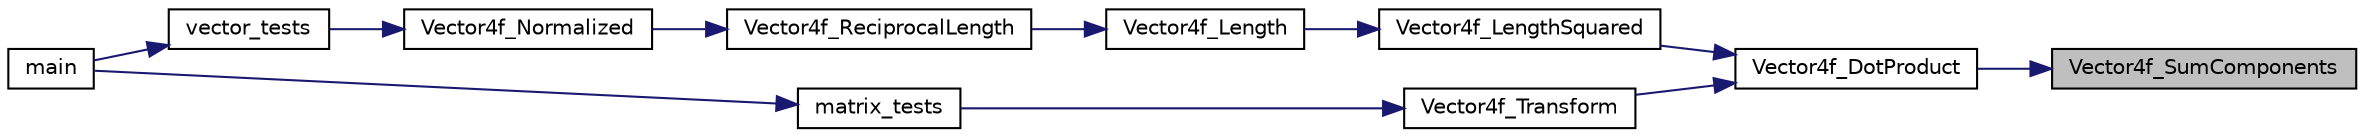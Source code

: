 digraph "Vector4f_SumComponents"
{
 // LATEX_PDF_SIZE
  edge [fontname="Helvetica",fontsize="10",labelfontname="Helvetica",labelfontsize="10"];
  node [fontname="Helvetica",fontsize="10",shape=record];
  rankdir="RL";
  Node1 [label="Vector4f_SumComponents",height=0.2,width=0.4,color="black", fillcolor="grey75", style="filled", fontcolor="black",tooltip=" "];
  Node1 -> Node2 [dir="back",color="midnightblue",fontsize="10",style="solid",fontname="Helvetica"];
  Node2 [label="Vector4f_DotProduct",height=0.2,width=0.4,color="black", fillcolor="white", style="filled",URL="$maths3d_8h.html#afa6fbd00f48007bc9ca8b9fad6911058",tooltip=" "];
  Node2 -> Node3 [dir="back",color="midnightblue",fontsize="10",style="solid",fontname="Helvetica"];
  Node3 [label="Vector4f_LengthSquared",height=0.2,width=0.4,color="black", fillcolor="white", style="filled",URL="$maths3d_8h.html#a6a12894b1a4971a2291d506140394124",tooltip=" "];
  Node3 -> Node4 [dir="back",color="midnightblue",fontsize="10",style="solid",fontname="Helvetica"];
  Node4 [label="Vector4f_Length",height=0.2,width=0.4,color="black", fillcolor="white", style="filled",URL="$maths3d_8h.html#a4f551392427772319a2abb968295bad2",tooltip=" "];
  Node4 -> Node5 [dir="back",color="midnightblue",fontsize="10",style="solid",fontname="Helvetica"];
  Node5 [label="Vector4f_ReciprocalLength",height=0.2,width=0.4,color="black", fillcolor="white", style="filled",URL="$maths3d_8h.html#add8a21f2e58d7d54153d07a551e2295a",tooltip=" "];
  Node5 -> Node6 [dir="back",color="midnightblue",fontsize="10",style="solid",fontname="Helvetica"];
  Node6 [label="Vector4f_Normalized",height=0.2,width=0.4,color="black", fillcolor="white", style="filled",URL="$maths3d_8h.html#ac8a62a63b780796489c14691caac5824",tooltip=" "];
  Node6 -> Node7 [dir="back",color="midnightblue",fontsize="10",style="solid",fontname="Helvetica"];
  Node7 [label="vector_tests",height=0.2,width=0.4,color="black", fillcolor="white", style="filled",URL="$tests_8cpp.html#a0e64913f2f7932ab8f3b57ab47d494a7",tooltip=" "];
  Node7 -> Node8 [dir="back",color="midnightblue",fontsize="10",style="solid",fontname="Helvetica"];
  Node8 [label="main",height=0.2,width=0.4,color="black", fillcolor="white", style="filled",URL="$tests_8cpp.html#ac0f2228420376f4db7e1274f2b41667c",tooltip=" "];
  Node2 -> Node9 [dir="back",color="midnightblue",fontsize="10",style="solid",fontname="Helvetica"];
  Node9 [label="Vector4f_Transform",height=0.2,width=0.4,color="black", fillcolor="white", style="filled",URL="$maths3d_8h.html#a63fb9c019da7af1893d1e5814f0a98fd",tooltip=" "];
  Node9 -> Node10 [dir="back",color="midnightblue",fontsize="10",style="solid",fontname="Helvetica"];
  Node10 [label="matrix_tests",height=0.2,width=0.4,color="black", fillcolor="white", style="filled",URL="$tests_8cpp.html#a81702378d4fe24787c381f549e8e1847",tooltip=" "];
  Node10 -> Node8 [dir="back",color="midnightblue",fontsize="10",style="solid",fontname="Helvetica"];
}
